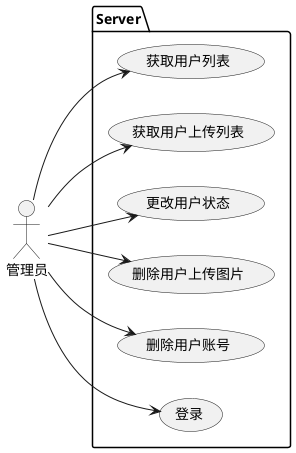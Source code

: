 skinparam DefaultFontName ttf-wqy-zenhei
@startuml 管理员用例图
left to right direction
actor 管理员 as Admin
package Server {
    usecase "获取用户列表" as UserList
    usecase "获取用户上传列表" as FileList
    usecase "更改用户状态" as ChangeUserStatus
    usecase "删除用户上传图片" as DeleteFile
    usecase "删除用户账号" as DeleteAccount
    usecase "登录" as Signin
}

Admin --> UserList
Admin --> FileList
Admin --> ChangeUserStatus 
Admin --> DeleteFile
Admin --> DeleteAccount
Admin --> Signin

@enduml